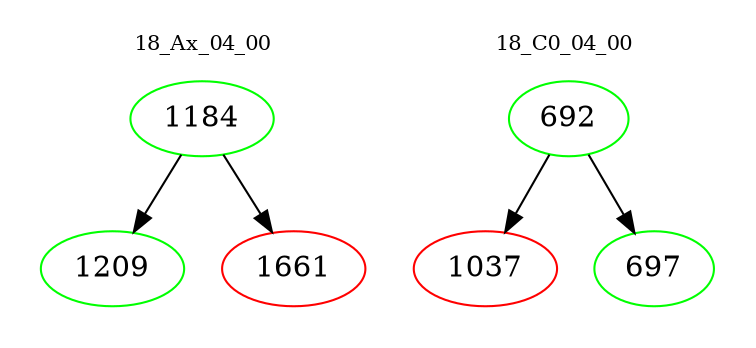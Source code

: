 digraph{
subgraph cluster_0 {
color = white
label = "18_Ax_04_00";
fontsize=10;
T0_1184 [label="1184", color="green"]
T0_1184 -> T0_1209 [color="black"]
T0_1209 [label="1209", color="green"]
T0_1184 -> T0_1661 [color="black"]
T0_1661 [label="1661", color="red"]
}
subgraph cluster_1 {
color = white
label = "18_C0_04_00";
fontsize=10;
T1_692 [label="692", color="green"]
T1_692 -> T1_1037 [color="black"]
T1_1037 [label="1037", color="red"]
T1_692 -> T1_697 [color="black"]
T1_697 [label="697", color="green"]
}
}
